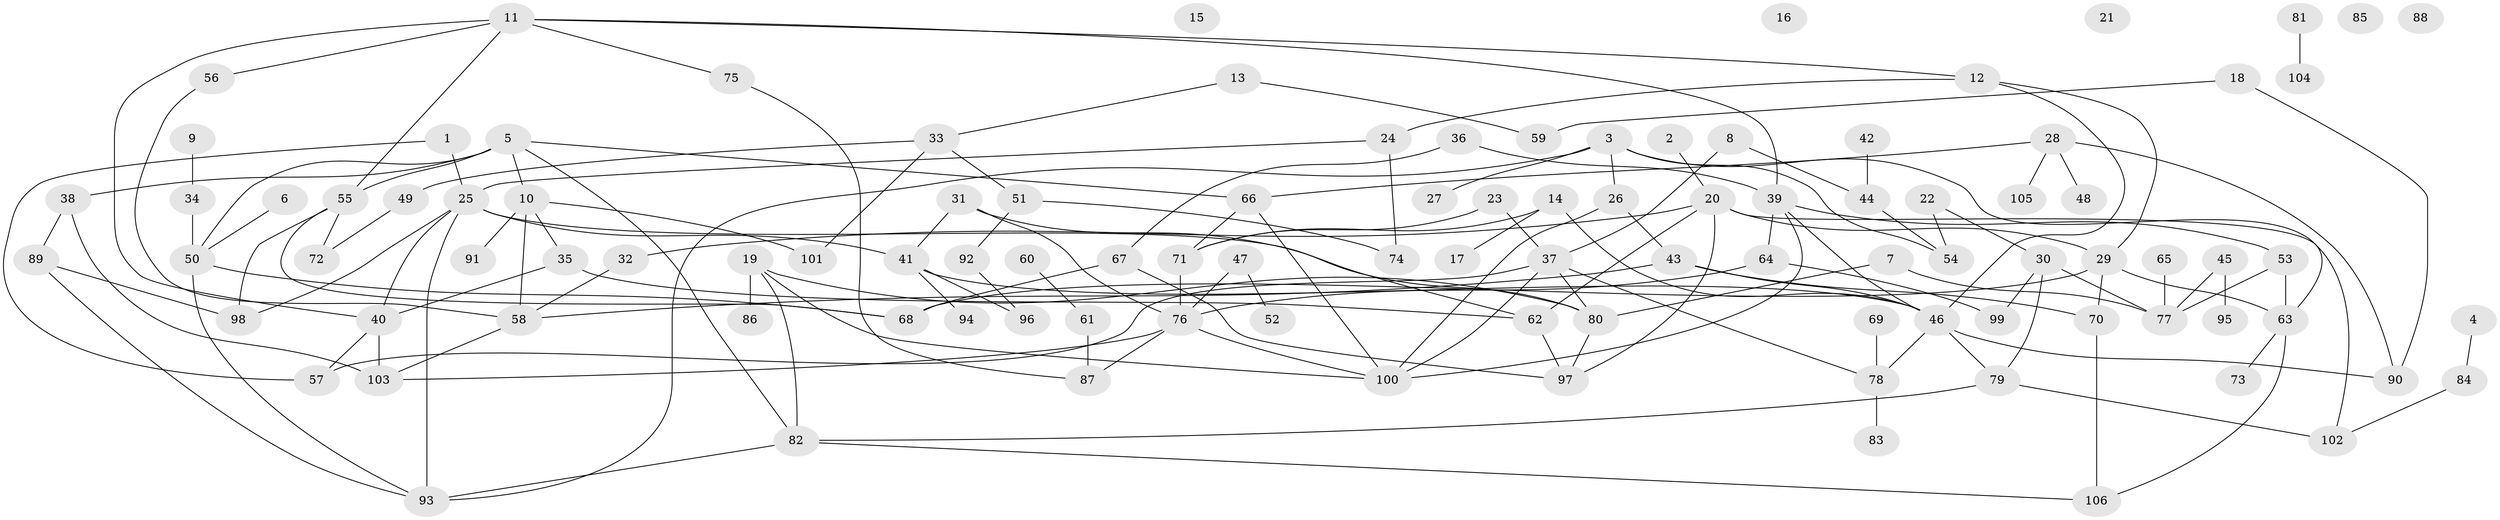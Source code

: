 // coarse degree distribution, {2: 0.13432835820895522, 1: 0.22388059701492538, 6: 0.1044776119402985, 8: 0.029850746268656716, 3: 0.11940298507462686, 5: 0.1044776119402985, 9: 0.029850746268656716, 4: 0.08955223880597014, 0: 0.08955223880597014, 7: 0.05970149253731343, 10: 0.014925373134328358}
// Generated by graph-tools (version 1.1) at 2025/41/03/06/25 10:41:24]
// undirected, 106 vertices, 154 edges
graph export_dot {
graph [start="1"]
  node [color=gray90,style=filled];
  1;
  2;
  3;
  4;
  5;
  6;
  7;
  8;
  9;
  10;
  11;
  12;
  13;
  14;
  15;
  16;
  17;
  18;
  19;
  20;
  21;
  22;
  23;
  24;
  25;
  26;
  27;
  28;
  29;
  30;
  31;
  32;
  33;
  34;
  35;
  36;
  37;
  38;
  39;
  40;
  41;
  42;
  43;
  44;
  45;
  46;
  47;
  48;
  49;
  50;
  51;
  52;
  53;
  54;
  55;
  56;
  57;
  58;
  59;
  60;
  61;
  62;
  63;
  64;
  65;
  66;
  67;
  68;
  69;
  70;
  71;
  72;
  73;
  74;
  75;
  76;
  77;
  78;
  79;
  80;
  81;
  82;
  83;
  84;
  85;
  86;
  87;
  88;
  89;
  90;
  91;
  92;
  93;
  94;
  95;
  96;
  97;
  98;
  99;
  100;
  101;
  102;
  103;
  104;
  105;
  106;
  1 -- 25;
  1 -- 57;
  2 -- 20;
  3 -- 26;
  3 -- 27;
  3 -- 54;
  3 -- 63;
  3 -- 93;
  4 -- 84;
  5 -- 10;
  5 -- 38;
  5 -- 50;
  5 -- 55;
  5 -- 66;
  5 -- 82;
  6 -- 50;
  7 -- 77;
  7 -- 80;
  8 -- 37;
  8 -- 44;
  9 -- 34;
  10 -- 35;
  10 -- 58;
  10 -- 91;
  10 -- 101;
  11 -- 12;
  11 -- 39;
  11 -- 40;
  11 -- 55;
  11 -- 56;
  11 -- 75;
  12 -- 24;
  12 -- 29;
  12 -- 46;
  13 -- 33;
  13 -- 59;
  14 -- 17;
  14 -- 46;
  14 -- 71;
  18 -- 59;
  18 -- 90;
  19 -- 80;
  19 -- 82;
  19 -- 86;
  19 -- 100;
  20 -- 29;
  20 -- 32;
  20 -- 62;
  20 -- 97;
  20 -- 102;
  22 -- 30;
  22 -- 54;
  23 -- 37;
  23 -- 71;
  24 -- 25;
  24 -- 74;
  25 -- 40;
  25 -- 41;
  25 -- 80;
  25 -- 93;
  25 -- 98;
  26 -- 43;
  26 -- 100;
  28 -- 48;
  28 -- 66;
  28 -- 90;
  28 -- 105;
  29 -- 63;
  29 -- 68;
  29 -- 70;
  30 -- 77;
  30 -- 79;
  30 -- 99;
  31 -- 41;
  31 -- 62;
  31 -- 76;
  32 -- 58;
  33 -- 49;
  33 -- 51;
  33 -- 101;
  34 -- 50;
  35 -- 40;
  35 -- 62;
  36 -- 39;
  36 -- 67;
  37 -- 57;
  37 -- 78;
  37 -- 80;
  37 -- 100;
  38 -- 89;
  38 -- 103;
  39 -- 46;
  39 -- 53;
  39 -- 64;
  39 -- 100;
  40 -- 57;
  40 -- 103;
  41 -- 46;
  41 -- 94;
  41 -- 96;
  42 -- 44;
  43 -- 46;
  43 -- 58;
  43 -- 70;
  44 -- 54;
  45 -- 77;
  45 -- 95;
  46 -- 78;
  46 -- 79;
  46 -- 90;
  47 -- 52;
  47 -- 76;
  49 -- 72;
  50 -- 68;
  50 -- 93;
  51 -- 74;
  51 -- 92;
  53 -- 63;
  53 -- 77;
  55 -- 68;
  55 -- 72;
  55 -- 98;
  56 -- 58;
  58 -- 103;
  60 -- 61;
  61 -- 87;
  62 -- 97;
  63 -- 73;
  63 -- 106;
  64 -- 76;
  64 -- 99;
  65 -- 77;
  66 -- 71;
  66 -- 100;
  67 -- 68;
  67 -- 97;
  69 -- 78;
  70 -- 106;
  71 -- 76;
  75 -- 87;
  76 -- 87;
  76 -- 100;
  76 -- 103;
  78 -- 83;
  79 -- 82;
  79 -- 102;
  80 -- 97;
  81 -- 104;
  82 -- 93;
  82 -- 106;
  84 -- 102;
  89 -- 93;
  89 -- 98;
  92 -- 96;
}
